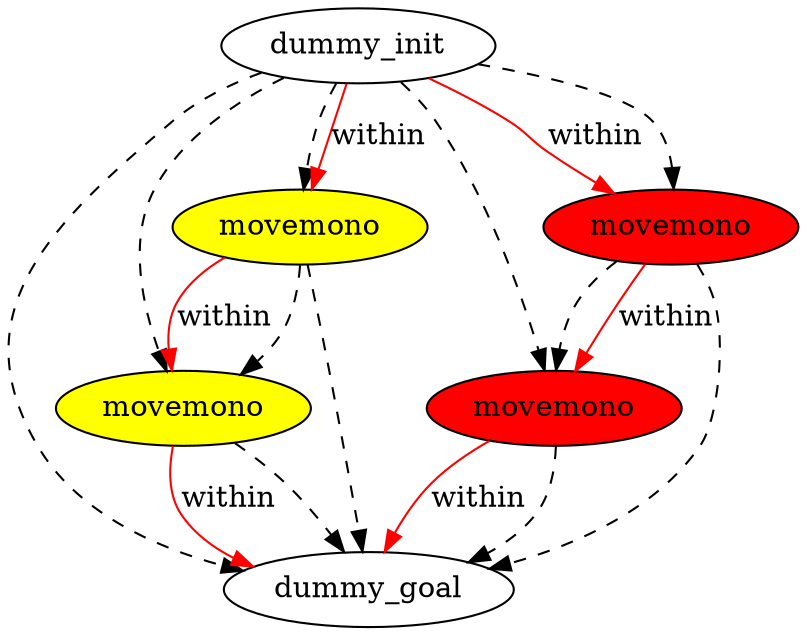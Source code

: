 digraph {
	"f6b2c075-1e22-c7ee-b3cf-2c52d433943f" [label=dummy_init fillcolor=white style=filled]
	"ff176803-9b03-9bc9-34f0-3cf0bfb19a9b" [label=dummy_goal fillcolor=white style=filled]
	"e47e6650-5a44-b8c0-e8c6-0ee3b455bc2c" [label=movemono fillcolor=red style=filled]
	"33fc404c-eb19-94e6-265f-98f9d391adf8" [label=movemono fillcolor=yellow style=filled]
	"fe76d585-f78c-819c-356c-28a165e5d772" [label=movemono fillcolor=yellow style=filled]
	"2fc35cbb-f788-73a5-92ae-389941a1f8bb" [label=movemono fillcolor=red style=filled]
	"fe76d585-f78c-819c-356c-28a165e5d772" -> "33fc404c-eb19-94e6-265f-98f9d391adf8" [color=black style=dashed]
	"f6b2c075-1e22-c7ee-b3cf-2c52d433943f" -> "33fc404c-eb19-94e6-265f-98f9d391adf8" [color=black style=dashed]
	"f6b2c075-1e22-c7ee-b3cf-2c52d433943f" -> "fe76d585-f78c-819c-356c-28a165e5d772" [color=black style=dashed]
	"f6b2c075-1e22-c7ee-b3cf-2c52d433943f" -> "2fc35cbb-f788-73a5-92ae-389941a1f8bb" [color=black style=dashed]
	"e47e6650-5a44-b8c0-e8c6-0ee3b455bc2c" -> "ff176803-9b03-9bc9-34f0-3cf0bfb19a9b" [color=black style=dashed]
	"fe76d585-f78c-819c-356c-28a165e5d772" -> "ff176803-9b03-9bc9-34f0-3cf0bfb19a9b" [color=black style=dashed]
	"f6b2c075-1e22-c7ee-b3cf-2c52d433943f" -> "ff176803-9b03-9bc9-34f0-3cf0bfb19a9b" [color=black style=dashed]
	"2fc35cbb-f788-73a5-92ae-389941a1f8bb" -> "ff176803-9b03-9bc9-34f0-3cf0bfb19a9b" [color=black style=dashed]
	"33fc404c-eb19-94e6-265f-98f9d391adf8" -> "ff176803-9b03-9bc9-34f0-3cf0bfb19a9b" [color=black style=dashed]
	"2fc35cbb-f788-73a5-92ae-389941a1f8bb" -> "e47e6650-5a44-b8c0-e8c6-0ee3b455bc2c" [color=black style=dashed]
	"f6b2c075-1e22-c7ee-b3cf-2c52d433943f" -> "e47e6650-5a44-b8c0-e8c6-0ee3b455bc2c" [color=black style=dashed]
	"fe76d585-f78c-819c-356c-28a165e5d772" -> "33fc404c-eb19-94e6-265f-98f9d391adf8" [label=within color=red]
	"f6b2c075-1e22-c7ee-b3cf-2c52d433943f" -> "fe76d585-f78c-819c-356c-28a165e5d772" [label=within color=red]
	"f6b2c075-1e22-c7ee-b3cf-2c52d433943f" -> "2fc35cbb-f788-73a5-92ae-389941a1f8bb" [label=within color=red]
	"2fc35cbb-f788-73a5-92ae-389941a1f8bb" -> "e47e6650-5a44-b8c0-e8c6-0ee3b455bc2c" [label=within color=red]
	"33fc404c-eb19-94e6-265f-98f9d391adf8" -> "ff176803-9b03-9bc9-34f0-3cf0bfb19a9b" [label=within color=red]
	"e47e6650-5a44-b8c0-e8c6-0ee3b455bc2c" -> "ff176803-9b03-9bc9-34f0-3cf0bfb19a9b" [label=within color=red]
}
